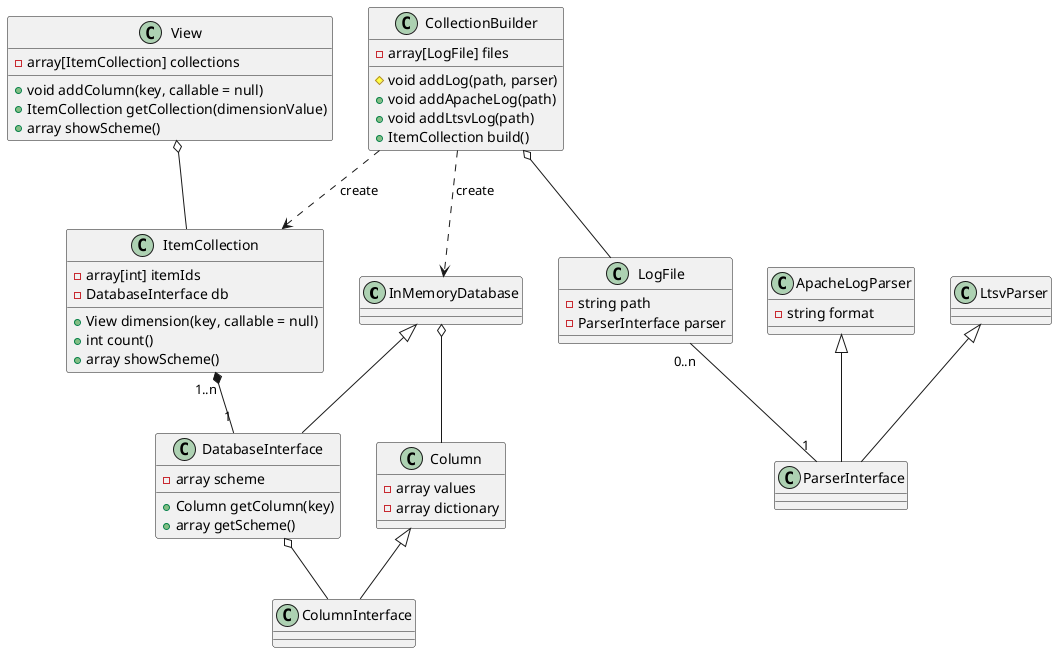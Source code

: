 @startuml
class InMemoryDatabase {
}

class DatabaseInterface {
  - array scheme
  + Column getColumn(key)
  + array getScheme()
}

class Column {
  - array values
  - array dictionary
}

class ColumnInterface {
}

class ItemCollection {
  - array[int] itemIds
  - DatabaseInterface db

  + View dimension(key, callable = null)
  + int count()
  + array showScheme()
}

class View {
  - array[ItemCollection] collections

  + void addColumn(key, callable = null)
  + ItemCollection getCollection(dimensionValue)
  + array showScheme()
}

class LogFile {
  - string path
  - ParserInterface parser
}

class ParserInterface {
}

class ApacheLogParser {
  - string format
}

class LtsvParser {
}

class CollectionBuilder {
  - array[LogFile] files

  # void addLog(path, parser)
  + void addApacheLog(path)
  + void addLtsvLog(path)
  + ItemCollection build()
}

InMemoryDatabase o-- Column
LogFile "0..n" -- "1" ParserInterface
View o-- ItemCollection
CollectionBuilder ..> ItemCollection : create
CollectionBuilder ..> InMemoryDatabase : create
CollectionBuilder o-- LogFile
ItemCollection "1..n" *-- "1" DatabaseInterface
ApacheLogParser <|-- ParserInterface
LtsvParser <|-- ParserInterface
InMemoryDatabase <|-- DatabaseInterface
Column <|-- ColumnInterface
DatabaseInterface o-- ColumnInterface
@enduml
